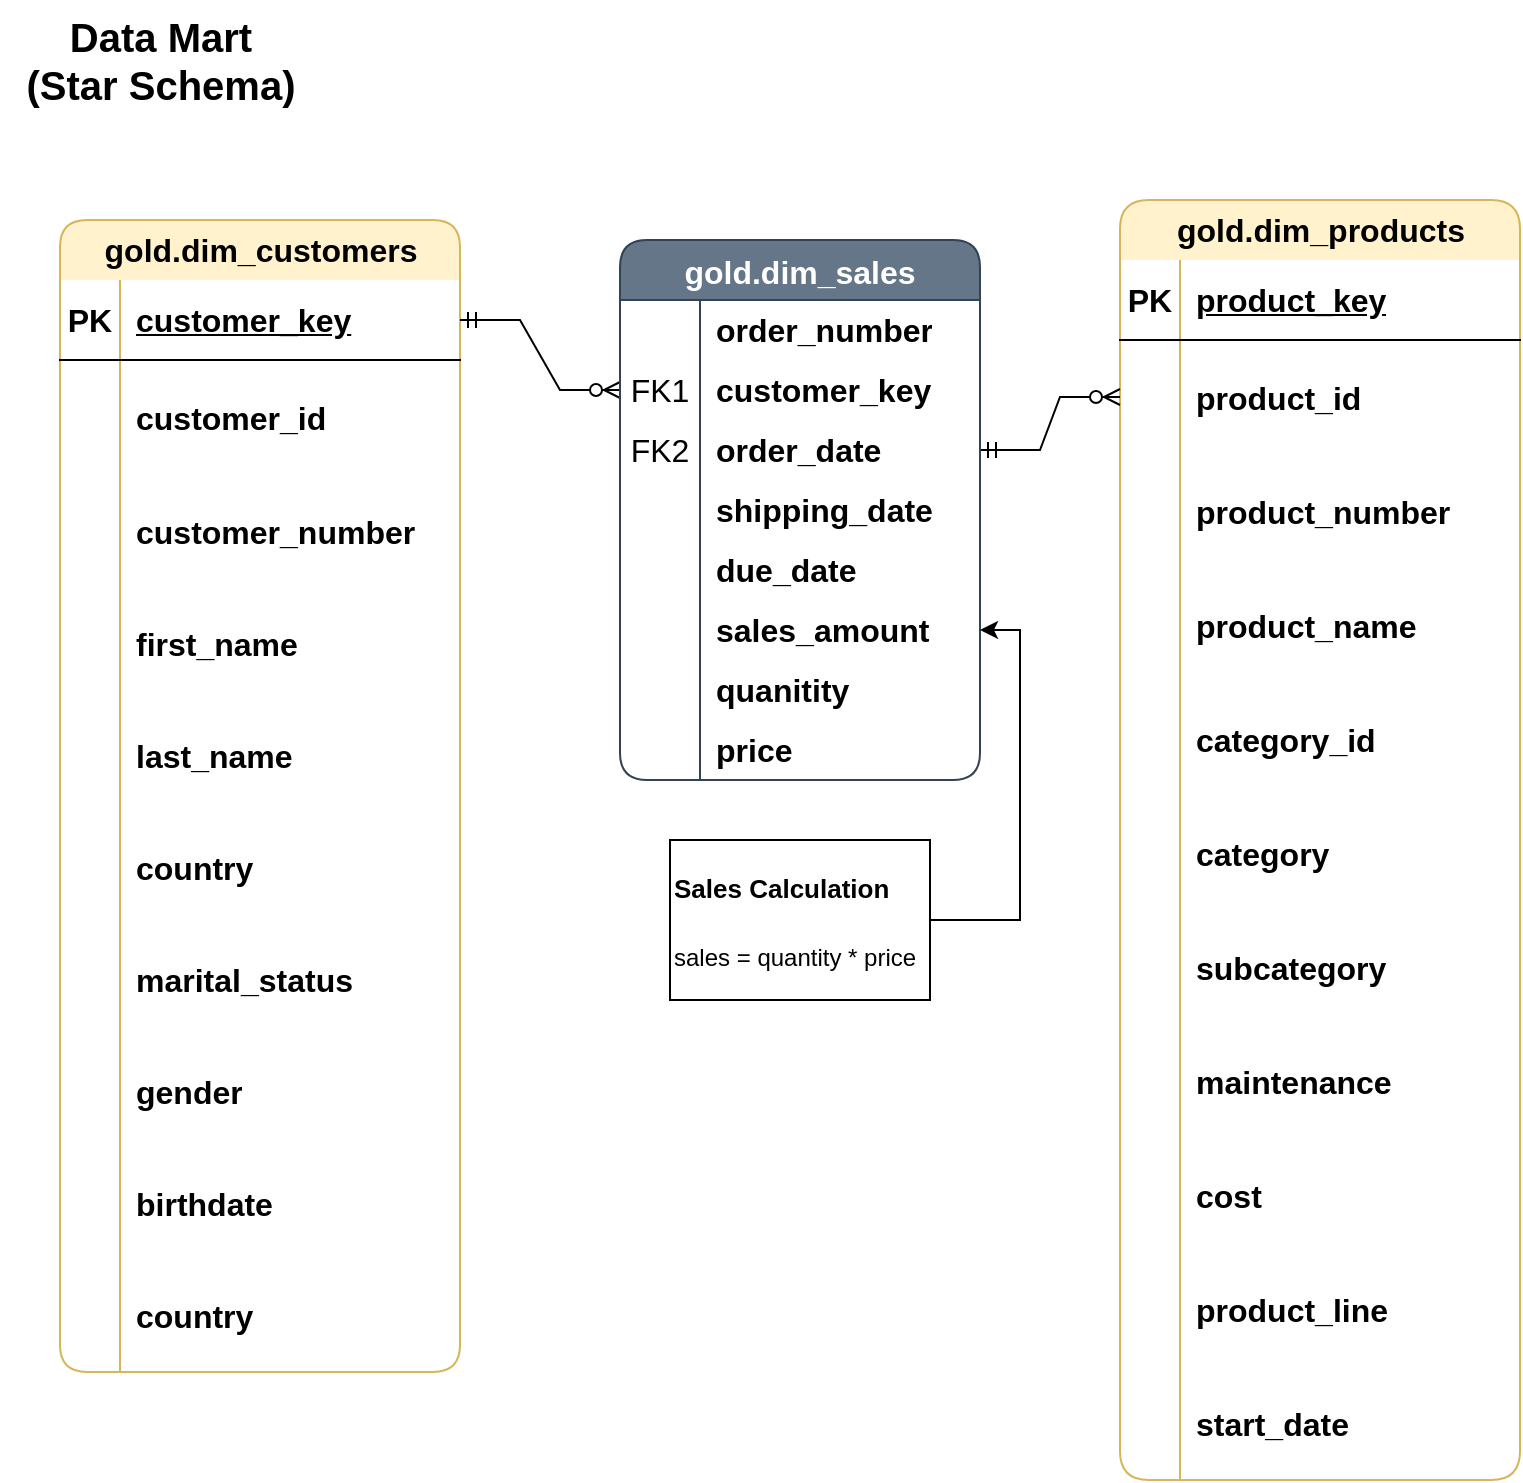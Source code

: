 <mxfile version="27.0.9">
  <diagram name="Page-1" id="cWpbHqfjLMJJOGrjuPAY">
    <mxGraphModel dx="1426" dy="849" grid="1" gridSize="10" guides="1" tooltips="1" connect="1" arrows="1" fold="1" page="1" pageScale="1" pageWidth="850" pageHeight="1100" math="0" shadow="0">
      <root>
        <mxCell id="0" />
        <mxCell id="1" parent="0" />
        <mxCell id="A_T5-0spEJ6hVYVWhzJw-1" value="&lt;font style=&quot;font-size: 20px;&quot;&gt;&lt;b style=&quot;&quot;&gt;Data&amp;nbsp;Mart &lt;br&gt;(Star Schema)&lt;/b&gt;&lt;/font&gt;&lt;div&gt;&lt;font style=&quot;font-size: 16px;&quot;&gt;&lt;b&gt;&lt;br&gt;&lt;/b&gt;&lt;/font&gt;&lt;/div&gt;" style="text;html=1;align=center;verticalAlign=middle;resizable=0;points=[];autosize=1;strokeColor=none;fillColor=none;" vertex="1" parent="1">
          <mxGeometry x="40" y="20" width="160" height="80" as="geometry" />
        </mxCell>
        <mxCell id="A_T5-0spEJ6hVYVWhzJw-3" value="gold.dim_customers" style="shape=table;startSize=30;container=1;collapsible=1;childLayout=tableLayout;fixedRows=1;rowLines=0;fontStyle=1;align=center;resizeLast=1;html=1;fillColor=#fff2cc;strokeColor=#d6b656;rounded=1;fontSize=16;swimlaneFillColor=none;swimlaneLine=0;" vertex="1" parent="1">
          <mxGeometry x="70" y="130" width="200" height="576" as="geometry">
            <mxRectangle x="60" y="140" width="180" height="30" as="alternateBounds" />
          </mxGeometry>
        </mxCell>
        <mxCell id="A_T5-0spEJ6hVYVWhzJw-4" value="" style="shape=tableRow;horizontal=0;startSize=0;swimlaneHead=0;swimlaneBody=0;fillColor=none;collapsible=0;dropTarget=0;points=[[0,0.5],[1,0.5]];portConstraint=eastwest;top=0;left=0;right=0;bottom=1;fontSize=16;" vertex="1" parent="A_T5-0spEJ6hVYVWhzJw-3">
          <mxGeometry y="30" width="200" height="40" as="geometry" />
        </mxCell>
        <mxCell id="A_T5-0spEJ6hVYVWhzJw-5" value="PK" style="shape=partialRectangle;connectable=0;fillColor=none;top=0;left=0;bottom=0;right=0;fontStyle=1;overflow=hidden;whiteSpace=wrap;html=1;fontSize=16;" vertex="1" parent="A_T5-0spEJ6hVYVWhzJw-4">
          <mxGeometry width="30" height="40" as="geometry">
            <mxRectangle width="30" height="40" as="alternateBounds" />
          </mxGeometry>
        </mxCell>
        <mxCell id="A_T5-0spEJ6hVYVWhzJw-6" value="customer_key" style="shape=partialRectangle;connectable=0;fillColor=none;top=0;left=0;bottom=0;right=0;align=left;spacingLeft=6;fontStyle=5;overflow=hidden;whiteSpace=wrap;html=1;fontSize=16;" vertex="1" parent="A_T5-0spEJ6hVYVWhzJw-4">
          <mxGeometry x="30" width="170" height="40" as="geometry">
            <mxRectangle width="170" height="40" as="alternateBounds" />
          </mxGeometry>
        </mxCell>
        <mxCell id="A_T5-0spEJ6hVYVWhzJw-7" value="" style="shape=tableRow;horizontal=0;startSize=0;swimlaneHead=0;swimlaneBody=0;fillColor=none;collapsible=0;dropTarget=0;points=[[0,0.5],[1,0.5]];portConstraint=eastwest;top=0;left=0;right=0;bottom=0;fontSize=16;" vertex="1" parent="A_T5-0spEJ6hVYVWhzJw-3">
          <mxGeometry y="70" width="200" height="57" as="geometry" />
        </mxCell>
        <mxCell id="A_T5-0spEJ6hVYVWhzJw-8" value="" style="shape=partialRectangle;connectable=0;fillColor=none;top=0;left=0;bottom=0;right=0;editable=1;overflow=hidden;whiteSpace=wrap;html=1;fontSize=16;" vertex="1" parent="A_T5-0spEJ6hVYVWhzJw-7">
          <mxGeometry width="30" height="57" as="geometry">
            <mxRectangle width="30" height="57" as="alternateBounds" />
          </mxGeometry>
        </mxCell>
        <mxCell id="A_T5-0spEJ6hVYVWhzJw-9" value="customer_id&lt;span style=&quot;white-space: pre;&quot;&gt;&#x9;&lt;/span&gt;" style="shape=partialRectangle;connectable=0;fillColor=none;top=0;left=0;bottom=0;right=0;align=left;spacingLeft=6;overflow=hidden;whiteSpace=wrap;html=1;fontSize=16;fontStyle=1" vertex="1" parent="A_T5-0spEJ6hVYVWhzJw-7">
          <mxGeometry x="30" width="170" height="57" as="geometry">
            <mxRectangle width="170" height="57" as="alternateBounds" />
          </mxGeometry>
        </mxCell>
        <mxCell id="A_T5-0spEJ6hVYVWhzJw-10" value="" style="shape=tableRow;horizontal=0;startSize=0;swimlaneHead=0;swimlaneBody=0;fillColor=none;collapsible=0;dropTarget=0;points=[[0,0.5],[1,0.5]];portConstraint=eastwest;top=0;left=0;right=0;bottom=0;fontSize=16;" vertex="1" parent="A_T5-0spEJ6hVYVWhzJw-3">
          <mxGeometry y="127" width="200" height="57" as="geometry" />
        </mxCell>
        <mxCell id="A_T5-0spEJ6hVYVWhzJw-11" value="" style="shape=partialRectangle;connectable=0;fillColor=none;top=0;left=0;bottom=0;right=0;editable=1;overflow=hidden;whiteSpace=wrap;html=1;fontSize=16;" vertex="1" parent="A_T5-0spEJ6hVYVWhzJw-10">
          <mxGeometry width="30" height="57" as="geometry">
            <mxRectangle width="30" height="57" as="alternateBounds" />
          </mxGeometry>
        </mxCell>
        <mxCell id="A_T5-0spEJ6hVYVWhzJw-12" value="customer_number" style="shape=partialRectangle;connectable=0;fillColor=none;top=0;left=0;bottom=0;right=0;align=left;spacingLeft=6;overflow=hidden;whiteSpace=wrap;html=1;fontSize=16;fontStyle=1" vertex="1" parent="A_T5-0spEJ6hVYVWhzJw-10">
          <mxGeometry x="30" width="170" height="57" as="geometry">
            <mxRectangle width="170" height="57" as="alternateBounds" />
          </mxGeometry>
        </mxCell>
        <mxCell id="A_T5-0spEJ6hVYVWhzJw-46" value="" style="shape=tableRow;horizontal=0;startSize=0;swimlaneHead=0;swimlaneBody=0;fillColor=none;collapsible=0;dropTarget=0;points=[[0,0.5],[1,0.5]];portConstraint=eastwest;top=0;left=0;right=0;bottom=0;fontSize=16;" vertex="1" parent="A_T5-0spEJ6hVYVWhzJw-3">
          <mxGeometry y="184" width="200" height="56" as="geometry" />
        </mxCell>
        <mxCell id="A_T5-0spEJ6hVYVWhzJw-47" value="" style="shape=partialRectangle;connectable=0;fillColor=none;top=0;left=0;bottom=0;right=0;editable=1;overflow=hidden;whiteSpace=wrap;html=1;fontSize=16;" vertex="1" parent="A_T5-0spEJ6hVYVWhzJw-46">
          <mxGeometry width="30" height="56" as="geometry">
            <mxRectangle width="30" height="56" as="alternateBounds" />
          </mxGeometry>
        </mxCell>
        <mxCell id="A_T5-0spEJ6hVYVWhzJw-48" value="first_name&amp;nbsp;" style="shape=partialRectangle;connectable=0;fillColor=none;top=0;left=0;bottom=0;right=0;align=left;spacingLeft=6;overflow=hidden;whiteSpace=wrap;html=1;fontSize=16;fontStyle=1" vertex="1" parent="A_T5-0spEJ6hVYVWhzJw-46">
          <mxGeometry x="30" width="170" height="56" as="geometry">
            <mxRectangle width="170" height="56" as="alternateBounds" />
          </mxGeometry>
        </mxCell>
        <mxCell id="A_T5-0spEJ6hVYVWhzJw-50" value="" style="shape=tableRow;horizontal=0;startSize=0;swimlaneHead=0;swimlaneBody=0;fillColor=none;collapsible=0;dropTarget=0;points=[[0,0.5],[1,0.5]];portConstraint=eastwest;top=0;left=0;right=0;bottom=0;fontSize=16;" vertex="1" parent="A_T5-0spEJ6hVYVWhzJw-3">
          <mxGeometry y="240" width="200" height="56" as="geometry" />
        </mxCell>
        <mxCell id="A_T5-0spEJ6hVYVWhzJw-51" value="" style="shape=partialRectangle;connectable=0;fillColor=none;top=0;left=0;bottom=0;right=0;editable=1;overflow=hidden;whiteSpace=wrap;html=1;fontSize=16;" vertex="1" parent="A_T5-0spEJ6hVYVWhzJw-50">
          <mxGeometry width="30" height="56" as="geometry">
            <mxRectangle width="30" height="56" as="alternateBounds" />
          </mxGeometry>
        </mxCell>
        <mxCell id="A_T5-0spEJ6hVYVWhzJw-52" value="last_name&lt;span style=&quot;white-space: pre;&quot;&gt;&#x9;&lt;/span&gt;" style="shape=partialRectangle;connectable=0;fillColor=none;top=0;left=0;bottom=0;right=0;align=left;spacingLeft=6;overflow=hidden;whiteSpace=wrap;html=1;fontSize=16;fontStyle=1" vertex="1" parent="A_T5-0spEJ6hVYVWhzJw-50">
          <mxGeometry x="30" width="170" height="56" as="geometry">
            <mxRectangle width="170" height="56" as="alternateBounds" />
          </mxGeometry>
        </mxCell>
        <mxCell id="A_T5-0spEJ6hVYVWhzJw-53" value="" style="shape=tableRow;horizontal=0;startSize=0;swimlaneHead=0;swimlaneBody=0;fillColor=none;collapsible=0;dropTarget=0;points=[[0,0.5],[1,0.5]];portConstraint=eastwest;top=0;left=0;right=0;bottom=0;fontSize=16;" vertex="1" parent="A_T5-0spEJ6hVYVWhzJw-3">
          <mxGeometry y="296" width="200" height="56" as="geometry" />
        </mxCell>
        <mxCell id="A_T5-0spEJ6hVYVWhzJw-54" value="" style="shape=partialRectangle;connectable=0;fillColor=none;top=0;left=0;bottom=0;right=0;editable=1;overflow=hidden;whiteSpace=wrap;html=1;fontSize=16;" vertex="1" parent="A_T5-0spEJ6hVYVWhzJw-53">
          <mxGeometry width="30" height="56" as="geometry">
            <mxRectangle width="30" height="56" as="alternateBounds" />
          </mxGeometry>
        </mxCell>
        <mxCell id="A_T5-0spEJ6hVYVWhzJw-55" value="country" style="shape=partialRectangle;connectable=0;fillColor=none;top=0;left=0;bottom=0;right=0;align=left;spacingLeft=6;overflow=hidden;whiteSpace=wrap;html=1;fontSize=16;fontStyle=1" vertex="1" parent="A_T5-0spEJ6hVYVWhzJw-53">
          <mxGeometry x="30" width="170" height="56" as="geometry">
            <mxRectangle width="170" height="56" as="alternateBounds" />
          </mxGeometry>
        </mxCell>
        <mxCell id="A_T5-0spEJ6hVYVWhzJw-13" value="" style="shape=tableRow;horizontal=0;startSize=0;swimlaneHead=0;swimlaneBody=0;fillColor=none;collapsible=0;dropTarget=0;points=[[0,0.5],[1,0.5]];portConstraint=eastwest;top=0;left=0;right=0;bottom=0;fontSize=16;" vertex="1" parent="A_T5-0spEJ6hVYVWhzJw-3">
          <mxGeometry y="352" width="200" height="56" as="geometry" />
        </mxCell>
        <mxCell id="A_T5-0spEJ6hVYVWhzJw-14" value="" style="shape=partialRectangle;connectable=0;fillColor=none;top=0;left=0;bottom=0;right=0;editable=1;overflow=hidden;whiteSpace=wrap;html=1;fontSize=16;" vertex="1" parent="A_T5-0spEJ6hVYVWhzJw-13">
          <mxGeometry width="30" height="56" as="geometry">
            <mxRectangle width="30" height="56" as="alternateBounds" />
          </mxGeometry>
        </mxCell>
        <mxCell id="A_T5-0spEJ6hVYVWhzJw-15" value="marital_status" style="shape=partialRectangle;connectable=0;fillColor=none;top=0;left=0;bottom=0;right=0;align=left;spacingLeft=6;overflow=hidden;whiteSpace=wrap;html=1;fontSize=16;fontStyle=1" vertex="1" parent="A_T5-0spEJ6hVYVWhzJw-13">
          <mxGeometry x="30" width="170" height="56" as="geometry">
            <mxRectangle width="170" height="56" as="alternateBounds" />
          </mxGeometry>
        </mxCell>
        <mxCell id="A_T5-0spEJ6hVYVWhzJw-56" value="" style="shape=tableRow;horizontal=0;startSize=0;swimlaneHead=0;swimlaneBody=0;fillColor=none;collapsible=0;dropTarget=0;points=[[0,0.5],[1,0.5]];portConstraint=eastwest;top=0;left=0;right=0;bottom=0;fontSize=16;" vertex="1" parent="A_T5-0spEJ6hVYVWhzJw-3">
          <mxGeometry y="408" width="200" height="56" as="geometry" />
        </mxCell>
        <mxCell id="A_T5-0spEJ6hVYVWhzJw-57" value="" style="shape=partialRectangle;connectable=0;fillColor=none;top=0;left=0;bottom=0;right=0;editable=1;overflow=hidden;whiteSpace=wrap;html=1;fontSize=16;" vertex="1" parent="A_T5-0spEJ6hVYVWhzJw-56">
          <mxGeometry width="30" height="56" as="geometry">
            <mxRectangle width="30" height="56" as="alternateBounds" />
          </mxGeometry>
        </mxCell>
        <mxCell id="A_T5-0spEJ6hVYVWhzJw-58" value="gender" style="shape=partialRectangle;connectable=0;fillColor=none;top=0;left=0;bottom=0;right=0;align=left;spacingLeft=6;overflow=hidden;whiteSpace=wrap;html=1;fontSize=16;fontStyle=1" vertex="1" parent="A_T5-0spEJ6hVYVWhzJw-56">
          <mxGeometry x="30" width="170" height="56" as="geometry">
            <mxRectangle width="170" height="56" as="alternateBounds" />
          </mxGeometry>
        </mxCell>
        <mxCell id="A_T5-0spEJ6hVYVWhzJw-59" value="" style="shape=tableRow;horizontal=0;startSize=0;swimlaneHead=0;swimlaneBody=0;fillColor=none;collapsible=0;dropTarget=0;points=[[0,0.5],[1,0.5]];portConstraint=eastwest;top=0;left=0;right=0;bottom=0;fontSize=16;" vertex="1" parent="A_T5-0spEJ6hVYVWhzJw-3">
          <mxGeometry y="464" width="200" height="56" as="geometry" />
        </mxCell>
        <mxCell id="A_T5-0spEJ6hVYVWhzJw-60" value="" style="shape=partialRectangle;connectable=0;fillColor=none;top=0;left=0;bottom=0;right=0;editable=1;overflow=hidden;whiteSpace=wrap;html=1;fontSize=16;" vertex="1" parent="A_T5-0spEJ6hVYVWhzJw-59">
          <mxGeometry width="30" height="56" as="geometry">
            <mxRectangle width="30" height="56" as="alternateBounds" />
          </mxGeometry>
        </mxCell>
        <mxCell id="A_T5-0spEJ6hVYVWhzJw-61" value="birthdate" style="shape=partialRectangle;connectable=0;fillColor=none;top=0;left=0;bottom=0;right=0;align=left;spacingLeft=6;overflow=hidden;whiteSpace=wrap;html=1;fontSize=16;fontStyle=1" vertex="1" parent="A_T5-0spEJ6hVYVWhzJw-59">
          <mxGeometry x="30" width="170" height="56" as="geometry">
            <mxRectangle width="170" height="56" as="alternateBounds" />
          </mxGeometry>
        </mxCell>
        <mxCell id="A_T5-0spEJ6hVYVWhzJw-62" value="" style="shape=tableRow;horizontal=0;startSize=0;swimlaneHead=0;swimlaneBody=0;fillColor=none;collapsible=0;dropTarget=0;points=[[0,0.5],[1,0.5]];portConstraint=eastwest;top=0;left=0;right=0;bottom=0;fontSize=16;" vertex="1" parent="A_T5-0spEJ6hVYVWhzJw-3">
          <mxGeometry y="520" width="200" height="56" as="geometry" />
        </mxCell>
        <mxCell id="A_T5-0spEJ6hVYVWhzJw-63" value="" style="shape=partialRectangle;connectable=0;fillColor=none;top=0;left=0;bottom=0;right=0;editable=1;overflow=hidden;whiteSpace=wrap;html=1;fontSize=16;" vertex="1" parent="A_T5-0spEJ6hVYVWhzJw-62">
          <mxGeometry width="30" height="56" as="geometry">
            <mxRectangle width="30" height="56" as="alternateBounds" />
          </mxGeometry>
        </mxCell>
        <mxCell id="A_T5-0spEJ6hVYVWhzJw-64" value="country" style="shape=partialRectangle;connectable=0;fillColor=none;top=0;left=0;bottom=0;right=0;align=left;spacingLeft=6;overflow=hidden;whiteSpace=wrap;html=1;fontSize=16;fontStyle=1" vertex="1" parent="A_T5-0spEJ6hVYVWhzJw-62">
          <mxGeometry x="30" width="170" height="56" as="geometry">
            <mxRectangle width="170" height="56" as="alternateBounds" />
          </mxGeometry>
        </mxCell>
        <mxCell id="A_T5-0spEJ6hVYVWhzJw-20" value="gold.dim_products" style="shape=table;startSize=30;container=1;collapsible=1;childLayout=tableLayout;fixedRows=1;rowLines=0;fontStyle=1;align=center;resizeLast=1;html=1;fillColor=#fff2cc;strokeColor=#d6b656;rounded=1;fontSize=16;swimlaneFillColor=none;swimlaneLine=0;arcSize=16;" vertex="1" parent="1">
          <mxGeometry x="600" y="120" width="200" height="640" as="geometry">
            <mxRectangle x="60" y="140" width="180" height="30" as="alternateBounds" />
          </mxGeometry>
        </mxCell>
        <mxCell id="A_T5-0spEJ6hVYVWhzJw-21" value="" style="shape=tableRow;horizontal=0;startSize=0;swimlaneHead=0;swimlaneBody=0;fillColor=none;collapsible=0;dropTarget=0;points=[[0,0.5],[1,0.5]];portConstraint=eastwest;top=0;left=0;right=0;bottom=1;fontSize=16;" vertex="1" parent="A_T5-0spEJ6hVYVWhzJw-20">
          <mxGeometry y="30" width="200" height="40" as="geometry" />
        </mxCell>
        <mxCell id="A_T5-0spEJ6hVYVWhzJw-22" value="PK" style="shape=partialRectangle;connectable=0;fillColor=none;top=0;left=0;bottom=0;right=0;fontStyle=1;overflow=hidden;whiteSpace=wrap;html=1;fontSize=16;" vertex="1" parent="A_T5-0spEJ6hVYVWhzJw-21">
          <mxGeometry width="30" height="40" as="geometry">
            <mxRectangle width="30" height="40" as="alternateBounds" />
          </mxGeometry>
        </mxCell>
        <mxCell id="A_T5-0spEJ6hVYVWhzJw-23" value="product_key" style="shape=partialRectangle;connectable=0;fillColor=none;top=0;left=0;bottom=0;right=0;align=left;spacingLeft=6;fontStyle=5;overflow=hidden;whiteSpace=wrap;html=1;fontSize=16;" vertex="1" parent="A_T5-0spEJ6hVYVWhzJw-21">
          <mxGeometry x="30" width="170" height="40" as="geometry">
            <mxRectangle width="170" height="40" as="alternateBounds" />
          </mxGeometry>
        </mxCell>
        <mxCell id="A_T5-0spEJ6hVYVWhzJw-24" value="" style="shape=tableRow;horizontal=0;startSize=0;swimlaneHead=0;swimlaneBody=0;fillColor=none;collapsible=0;dropTarget=0;points=[[0,0.5],[1,0.5]];portConstraint=eastwest;top=0;left=0;right=0;bottom=0;fontSize=16;" vertex="1" parent="A_T5-0spEJ6hVYVWhzJw-20">
          <mxGeometry y="70" width="200" height="57" as="geometry" />
        </mxCell>
        <mxCell id="A_T5-0spEJ6hVYVWhzJw-25" value="" style="shape=partialRectangle;connectable=0;fillColor=none;top=0;left=0;bottom=0;right=0;editable=1;overflow=hidden;whiteSpace=wrap;html=1;fontSize=16;" vertex="1" parent="A_T5-0spEJ6hVYVWhzJw-24">
          <mxGeometry width="30" height="57" as="geometry">
            <mxRectangle width="30" height="57" as="alternateBounds" />
          </mxGeometry>
        </mxCell>
        <mxCell id="A_T5-0spEJ6hVYVWhzJw-26" value="product_id" style="shape=partialRectangle;connectable=0;fillColor=none;top=0;left=0;bottom=0;right=0;align=left;spacingLeft=6;overflow=hidden;whiteSpace=wrap;html=1;fontSize=16;fontStyle=1" vertex="1" parent="A_T5-0spEJ6hVYVWhzJw-24">
          <mxGeometry x="30" width="170" height="57" as="geometry">
            <mxRectangle width="170" height="57" as="alternateBounds" />
          </mxGeometry>
        </mxCell>
        <mxCell id="A_T5-0spEJ6hVYVWhzJw-27" value="" style="shape=tableRow;horizontal=0;startSize=0;swimlaneHead=0;swimlaneBody=0;fillColor=none;collapsible=0;dropTarget=0;points=[[0,0.5],[1,0.5]];portConstraint=eastwest;top=0;left=0;right=0;bottom=0;fontSize=16;" vertex="1" parent="A_T5-0spEJ6hVYVWhzJw-20">
          <mxGeometry y="127" width="200" height="57" as="geometry" />
        </mxCell>
        <mxCell id="A_T5-0spEJ6hVYVWhzJw-28" value="" style="shape=partialRectangle;connectable=0;fillColor=none;top=0;left=0;bottom=0;right=0;editable=1;overflow=hidden;whiteSpace=wrap;html=1;fontSize=16;" vertex="1" parent="A_T5-0spEJ6hVYVWhzJw-27">
          <mxGeometry width="30" height="57" as="geometry">
            <mxRectangle width="30" height="57" as="alternateBounds" />
          </mxGeometry>
        </mxCell>
        <mxCell id="A_T5-0spEJ6hVYVWhzJw-29" value="product_number" style="shape=partialRectangle;connectable=0;fillColor=none;top=0;left=0;bottom=0;right=0;align=left;spacingLeft=6;overflow=hidden;whiteSpace=wrap;html=1;fontSize=16;fontStyle=1" vertex="1" parent="A_T5-0spEJ6hVYVWhzJw-27">
          <mxGeometry x="30" width="170" height="57" as="geometry">
            <mxRectangle width="170" height="57" as="alternateBounds" />
          </mxGeometry>
        </mxCell>
        <mxCell id="A_T5-0spEJ6hVYVWhzJw-109" value="" style="shape=tableRow;horizontal=0;startSize=0;swimlaneHead=0;swimlaneBody=0;fillColor=none;collapsible=0;dropTarget=0;points=[[0,0.5],[1,0.5]];portConstraint=eastwest;top=0;left=0;right=0;bottom=0;fontSize=16;" vertex="1" parent="A_T5-0spEJ6hVYVWhzJw-20">
          <mxGeometry y="184" width="200" height="57" as="geometry" />
        </mxCell>
        <mxCell id="A_T5-0spEJ6hVYVWhzJw-110" value="" style="shape=partialRectangle;connectable=0;fillColor=none;top=0;left=0;bottom=0;right=0;editable=1;overflow=hidden;whiteSpace=wrap;html=1;fontSize=16;" vertex="1" parent="A_T5-0spEJ6hVYVWhzJw-109">
          <mxGeometry width="30" height="57" as="geometry">
            <mxRectangle width="30" height="57" as="alternateBounds" />
          </mxGeometry>
        </mxCell>
        <mxCell id="A_T5-0spEJ6hVYVWhzJw-111" value="product_name" style="shape=partialRectangle;connectable=0;fillColor=none;top=0;left=0;bottom=0;right=0;align=left;spacingLeft=6;overflow=hidden;whiteSpace=wrap;html=1;fontSize=16;fontStyle=1" vertex="1" parent="A_T5-0spEJ6hVYVWhzJw-109">
          <mxGeometry x="30" width="170" height="57" as="geometry">
            <mxRectangle width="170" height="57" as="alternateBounds" />
          </mxGeometry>
        </mxCell>
        <mxCell id="A_T5-0spEJ6hVYVWhzJw-112" value="" style="shape=tableRow;horizontal=0;startSize=0;swimlaneHead=0;swimlaneBody=0;fillColor=none;collapsible=0;dropTarget=0;points=[[0,0.5],[1,0.5]];portConstraint=eastwest;top=0;left=0;right=0;bottom=0;fontSize=16;" vertex="1" parent="A_T5-0spEJ6hVYVWhzJw-20">
          <mxGeometry y="241" width="200" height="57" as="geometry" />
        </mxCell>
        <mxCell id="A_T5-0spEJ6hVYVWhzJw-113" value="" style="shape=partialRectangle;connectable=0;fillColor=none;top=0;left=0;bottom=0;right=0;editable=1;overflow=hidden;whiteSpace=wrap;html=1;fontSize=16;" vertex="1" parent="A_T5-0spEJ6hVYVWhzJw-112">
          <mxGeometry width="30" height="57" as="geometry">
            <mxRectangle width="30" height="57" as="alternateBounds" />
          </mxGeometry>
        </mxCell>
        <mxCell id="A_T5-0spEJ6hVYVWhzJw-114" value="category_id" style="shape=partialRectangle;connectable=0;fillColor=none;top=0;left=0;bottom=0;right=0;align=left;spacingLeft=6;overflow=hidden;whiteSpace=wrap;html=1;fontSize=16;fontStyle=1" vertex="1" parent="A_T5-0spEJ6hVYVWhzJw-112">
          <mxGeometry x="30" width="170" height="57" as="geometry">
            <mxRectangle width="170" height="57" as="alternateBounds" />
          </mxGeometry>
        </mxCell>
        <mxCell id="A_T5-0spEJ6hVYVWhzJw-115" value="" style="shape=tableRow;horizontal=0;startSize=0;swimlaneHead=0;swimlaneBody=0;fillColor=none;collapsible=0;dropTarget=0;points=[[0,0.5],[1,0.5]];portConstraint=eastwest;top=0;left=0;right=0;bottom=0;fontSize=16;" vertex="1" parent="A_T5-0spEJ6hVYVWhzJw-20">
          <mxGeometry y="298" width="200" height="57" as="geometry" />
        </mxCell>
        <mxCell id="A_T5-0spEJ6hVYVWhzJw-116" value="" style="shape=partialRectangle;connectable=0;fillColor=none;top=0;left=0;bottom=0;right=0;editable=1;overflow=hidden;whiteSpace=wrap;html=1;fontSize=16;" vertex="1" parent="A_T5-0spEJ6hVYVWhzJw-115">
          <mxGeometry width="30" height="57" as="geometry">
            <mxRectangle width="30" height="57" as="alternateBounds" />
          </mxGeometry>
        </mxCell>
        <mxCell id="A_T5-0spEJ6hVYVWhzJw-117" value="category" style="shape=partialRectangle;connectable=0;fillColor=none;top=0;left=0;bottom=0;right=0;align=left;spacingLeft=6;overflow=hidden;whiteSpace=wrap;html=1;fontSize=16;fontStyle=1" vertex="1" parent="A_T5-0spEJ6hVYVWhzJw-115">
          <mxGeometry x="30" width="170" height="57" as="geometry">
            <mxRectangle width="170" height="57" as="alternateBounds" />
          </mxGeometry>
        </mxCell>
        <mxCell id="A_T5-0spEJ6hVYVWhzJw-118" value="" style="shape=tableRow;horizontal=0;startSize=0;swimlaneHead=0;swimlaneBody=0;fillColor=none;collapsible=0;dropTarget=0;points=[[0,0.5],[1,0.5]];portConstraint=eastwest;top=0;left=0;right=0;bottom=0;fontSize=16;" vertex="1" parent="A_T5-0spEJ6hVYVWhzJw-20">
          <mxGeometry y="355" width="200" height="57" as="geometry" />
        </mxCell>
        <mxCell id="A_T5-0spEJ6hVYVWhzJw-119" value="" style="shape=partialRectangle;connectable=0;fillColor=none;top=0;left=0;bottom=0;right=0;editable=1;overflow=hidden;whiteSpace=wrap;html=1;fontSize=16;" vertex="1" parent="A_T5-0spEJ6hVYVWhzJw-118">
          <mxGeometry width="30" height="57" as="geometry">
            <mxRectangle width="30" height="57" as="alternateBounds" />
          </mxGeometry>
        </mxCell>
        <mxCell id="A_T5-0spEJ6hVYVWhzJw-120" value="subcategory" style="shape=partialRectangle;connectable=0;fillColor=none;top=0;left=0;bottom=0;right=0;align=left;spacingLeft=6;overflow=hidden;whiteSpace=wrap;html=1;fontSize=16;fontStyle=1" vertex="1" parent="A_T5-0spEJ6hVYVWhzJw-118">
          <mxGeometry x="30" width="170" height="57" as="geometry">
            <mxRectangle width="170" height="57" as="alternateBounds" />
          </mxGeometry>
        </mxCell>
        <mxCell id="A_T5-0spEJ6hVYVWhzJw-121" value="" style="shape=tableRow;horizontal=0;startSize=0;swimlaneHead=0;swimlaneBody=0;fillColor=none;collapsible=0;dropTarget=0;points=[[0,0.5],[1,0.5]];portConstraint=eastwest;top=0;left=0;right=0;bottom=0;fontSize=16;" vertex="1" parent="A_T5-0spEJ6hVYVWhzJw-20">
          <mxGeometry y="412" width="200" height="57" as="geometry" />
        </mxCell>
        <mxCell id="A_T5-0spEJ6hVYVWhzJw-122" value="" style="shape=partialRectangle;connectable=0;fillColor=none;top=0;left=0;bottom=0;right=0;editable=1;overflow=hidden;whiteSpace=wrap;html=1;fontSize=16;" vertex="1" parent="A_T5-0spEJ6hVYVWhzJw-121">
          <mxGeometry width="30" height="57" as="geometry">
            <mxRectangle width="30" height="57" as="alternateBounds" />
          </mxGeometry>
        </mxCell>
        <mxCell id="A_T5-0spEJ6hVYVWhzJw-123" value="maintenance" style="shape=partialRectangle;connectable=0;fillColor=none;top=0;left=0;bottom=0;right=0;align=left;spacingLeft=6;overflow=hidden;whiteSpace=wrap;html=1;fontSize=16;fontStyle=1" vertex="1" parent="A_T5-0spEJ6hVYVWhzJw-121">
          <mxGeometry x="30" width="170" height="57" as="geometry">
            <mxRectangle width="170" height="57" as="alternateBounds" />
          </mxGeometry>
        </mxCell>
        <mxCell id="A_T5-0spEJ6hVYVWhzJw-124" value="" style="shape=tableRow;horizontal=0;startSize=0;swimlaneHead=0;swimlaneBody=0;fillColor=none;collapsible=0;dropTarget=0;points=[[0,0.5],[1,0.5]];portConstraint=eastwest;top=0;left=0;right=0;bottom=0;fontSize=16;" vertex="1" parent="A_T5-0spEJ6hVYVWhzJw-20">
          <mxGeometry y="469" width="200" height="57" as="geometry" />
        </mxCell>
        <mxCell id="A_T5-0spEJ6hVYVWhzJw-125" value="" style="shape=partialRectangle;connectable=0;fillColor=none;top=0;left=0;bottom=0;right=0;editable=1;overflow=hidden;whiteSpace=wrap;html=1;fontSize=16;" vertex="1" parent="A_T5-0spEJ6hVYVWhzJw-124">
          <mxGeometry width="30" height="57" as="geometry">
            <mxRectangle width="30" height="57" as="alternateBounds" />
          </mxGeometry>
        </mxCell>
        <mxCell id="A_T5-0spEJ6hVYVWhzJw-126" value="cost" style="shape=partialRectangle;connectable=0;fillColor=none;top=0;left=0;bottom=0;right=0;align=left;spacingLeft=6;overflow=hidden;whiteSpace=wrap;html=1;fontSize=16;fontStyle=1" vertex="1" parent="A_T5-0spEJ6hVYVWhzJw-124">
          <mxGeometry x="30" width="170" height="57" as="geometry">
            <mxRectangle width="170" height="57" as="alternateBounds" />
          </mxGeometry>
        </mxCell>
        <mxCell id="A_T5-0spEJ6hVYVWhzJw-127" value="" style="shape=tableRow;horizontal=0;startSize=0;swimlaneHead=0;swimlaneBody=0;fillColor=none;collapsible=0;dropTarget=0;points=[[0,0.5],[1,0.5]];portConstraint=eastwest;top=0;left=0;right=0;bottom=0;fontSize=16;" vertex="1" parent="A_T5-0spEJ6hVYVWhzJw-20">
          <mxGeometry y="526" width="200" height="57" as="geometry" />
        </mxCell>
        <mxCell id="A_T5-0spEJ6hVYVWhzJw-128" value="" style="shape=partialRectangle;connectable=0;fillColor=none;top=0;left=0;bottom=0;right=0;editable=1;overflow=hidden;whiteSpace=wrap;html=1;fontSize=16;" vertex="1" parent="A_T5-0spEJ6hVYVWhzJw-127">
          <mxGeometry width="30" height="57" as="geometry">
            <mxRectangle width="30" height="57" as="alternateBounds" />
          </mxGeometry>
        </mxCell>
        <mxCell id="A_T5-0spEJ6hVYVWhzJw-129" value="product_line" style="shape=partialRectangle;connectable=0;fillColor=none;top=0;left=0;bottom=0;right=0;align=left;spacingLeft=6;overflow=hidden;whiteSpace=wrap;html=1;fontSize=16;fontStyle=1" vertex="1" parent="A_T5-0spEJ6hVYVWhzJw-127">
          <mxGeometry x="30" width="170" height="57" as="geometry">
            <mxRectangle width="170" height="57" as="alternateBounds" />
          </mxGeometry>
        </mxCell>
        <mxCell id="A_T5-0spEJ6hVYVWhzJw-30" value="" style="shape=tableRow;horizontal=0;startSize=0;swimlaneHead=0;swimlaneBody=0;fillColor=none;collapsible=0;dropTarget=0;points=[[0,0.5],[1,0.5]];portConstraint=eastwest;top=0;left=0;right=0;bottom=0;fontSize=16;" vertex="1" parent="A_T5-0spEJ6hVYVWhzJw-20">
          <mxGeometry y="583" width="200" height="57" as="geometry" />
        </mxCell>
        <mxCell id="A_T5-0spEJ6hVYVWhzJw-31" value="" style="shape=partialRectangle;connectable=0;fillColor=none;top=0;left=0;bottom=0;right=0;editable=1;overflow=hidden;whiteSpace=wrap;html=1;fontSize=16;" vertex="1" parent="A_T5-0spEJ6hVYVWhzJw-30">
          <mxGeometry width="30" height="57" as="geometry">
            <mxRectangle width="30" height="57" as="alternateBounds" />
          </mxGeometry>
        </mxCell>
        <mxCell id="A_T5-0spEJ6hVYVWhzJw-32" value="start_date" style="shape=partialRectangle;connectable=0;fillColor=none;top=0;left=0;bottom=0;right=0;align=left;spacingLeft=6;overflow=hidden;whiteSpace=wrap;html=1;fontSize=16;fontStyle=1" vertex="1" parent="A_T5-0spEJ6hVYVWhzJw-30">
          <mxGeometry x="30" width="170" height="57" as="geometry">
            <mxRectangle width="170" height="57" as="alternateBounds" />
          </mxGeometry>
        </mxCell>
        <mxCell id="A_T5-0spEJ6hVYVWhzJw-146" value="" style="edgeStyle=entityRelationEdgeStyle;fontSize=12;html=1;endArrow=ERzeroToMany;startArrow=ERmandOne;rounded=0;exitX=1;exitY=0.5;exitDx=0;exitDy=0;" edge="1" parent="1" source="A_T5-0spEJ6hVYVWhzJw-4" target="A_T5-0spEJ6hVYVWhzJw-152">
          <mxGeometry width="100" height="100" relative="1" as="geometry">
            <mxPoint x="380" y="470" as="sourcePoint" />
            <mxPoint x="430" y="265.5" as="targetPoint" />
            <Array as="points">
              <mxPoint x="280" y="240" />
              <mxPoint x="370" y="330" />
            </Array>
          </mxGeometry>
        </mxCell>
        <mxCell id="A_T5-0spEJ6hVYVWhzJw-147" value="" style="edgeStyle=entityRelationEdgeStyle;fontSize=12;html=1;endArrow=ERzeroToMany;startArrow=ERmandOne;rounded=0;exitX=1;exitY=0.5;exitDx=0;exitDy=0;entryX=0;entryY=0.5;entryDx=0;entryDy=0;" edge="1" parent="1" source="A_T5-0spEJ6hVYVWhzJw-187" target="A_T5-0spEJ6hVYVWhzJw-24">
          <mxGeometry width="100" height="100" relative="1" as="geometry">
            <mxPoint x="540" y="330" as="sourcePoint" />
            <mxPoint x="640" y="230" as="targetPoint" />
          </mxGeometry>
        </mxCell>
        <mxCell id="A_T5-0spEJ6hVYVWhzJw-148" value="gold.dim_sales" style="shape=table;startSize=30;container=1;collapsible=0;childLayout=tableLayout;fixedRows=1;rowLines=0;fontStyle=1;strokeColor=#314354;fontSize=16;fillColor=#647687;fontColor=#ffffff;rounded=1;" vertex="1" parent="1">
          <mxGeometry x="350" y="140" width="180" height="270" as="geometry" />
        </mxCell>
        <mxCell id="A_T5-0spEJ6hVYVWhzJw-149" value="" style="shape=tableRow;horizontal=0;startSize=0;swimlaneHead=0;swimlaneBody=0;top=0;left=0;bottom=0;right=0;collapsible=0;dropTarget=0;fillColor=none;points=[[0,0.5],[1,0.5]];portConstraint=eastwest;strokeColor=inherit;fontSize=16;" vertex="1" parent="A_T5-0spEJ6hVYVWhzJw-148">
          <mxGeometry y="30" width="180" height="30" as="geometry" />
        </mxCell>
        <mxCell id="A_T5-0spEJ6hVYVWhzJw-150" value="" style="shape=partialRectangle;html=1;whiteSpace=wrap;connectable=0;fillColor=none;top=0;left=0;bottom=0;right=0;overflow=hidden;pointerEvents=1;strokeColor=inherit;fontSize=16;" vertex="1" parent="A_T5-0spEJ6hVYVWhzJw-149">
          <mxGeometry width="40" height="30" as="geometry">
            <mxRectangle width="40" height="30" as="alternateBounds" />
          </mxGeometry>
        </mxCell>
        <mxCell id="A_T5-0spEJ6hVYVWhzJw-151" value="order_number" style="shape=partialRectangle;html=1;whiteSpace=wrap;connectable=0;fillColor=none;top=0;left=0;bottom=0;right=0;align=left;spacingLeft=6;overflow=hidden;strokeColor=inherit;fontSize=16;fontStyle=1" vertex="1" parent="A_T5-0spEJ6hVYVWhzJw-149">
          <mxGeometry x="40" width="140" height="30" as="geometry">
            <mxRectangle width="140" height="30" as="alternateBounds" />
          </mxGeometry>
        </mxCell>
        <mxCell id="A_T5-0spEJ6hVYVWhzJw-152" value="" style="shape=tableRow;horizontal=0;startSize=0;swimlaneHead=0;swimlaneBody=0;top=0;left=0;bottom=0;right=0;collapsible=0;dropTarget=0;fillColor=none;points=[[0,0.5],[1,0.5]];portConstraint=eastwest;strokeColor=inherit;fontSize=16;" vertex="1" parent="A_T5-0spEJ6hVYVWhzJw-148">
          <mxGeometry y="60" width="180" height="30" as="geometry" />
        </mxCell>
        <mxCell id="A_T5-0spEJ6hVYVWhzJw-153" value="FK1" style="shape=partialRectangle;html=1;whiteSpace=wrap;connectable=0;fillColor=none;top=0;left=0;bottom=0;right=0;overflow=hidden;strokeColor=inherit;fontSize=16;" vertex="1" parent="A_T5-0spEJ6hVYVWhzJw-152">
          <mxGeometry width="40" height="30" as="geometry">
            <mxRectangle width="40" height="30" as="alternateBounds" />
          </mxGeometry>
        </mxCell>
        <mxCell id="A_T5-0spEJ6hVYVWhzJw-154" value="customer_key" style="shape=partialRectangle;html=1;whiteSpace=wrap;connectable=0;fillColor=none;top=0;left=0;bottom=0;right=0;align=left;spacingLeft=6;overflow=hidden;strokeColor=inherit;fontSize=16;fontStyle=1" vertex="1" parent="A_T5-0spEJ6hVYVWhzJw-152">
          <mxGeometry x="40" width="140" height="30" as="geometry">
            <mxRectangle width="140" height="30" as="alternateBounds" />
          </mxGeometry>
        </mxCell>
        <mxCell id="A_T5-0spEJ6hVYVWhzJw-187" value="" style="shape=tableRow;horizontal=0;startSize=0;swimlaneHead=0;swimlaneBody=0;top=0;left=0;bottom=0;right=0;collapsible=0;dropTarget=0;fillColor=none;points=[[0,0.5],[1,0.5]];portConstraint=eastwest;strokeColor=inherit;fontSize=16;" vertex="1" parent="A_T5-0spEJ6hVYVWhzJw-148">
          <mxGeometry y="90" width="180" height="30" as="geometry" />
        </mxCell>
        <mxCell id="A_T5-0spEJ6hVYVWhzJw-188" value="FK2" style="shape=partialRectangle;html=1;whiteSpace=wrap;connectable=0;fillColor=none;top=0;left=0;bottom=0;right=0;overflow=hidden;strokeColor=inherit;fontSize=16;" vertex="1" parent="A_T5-0spEJ6hVYVWhzJw-187">
          <mxGeometry width="40" height="30" as="geometry">
            <mxRectangle width="40" height="30" as="alternateBounds" />
          </mxGeometry>
        </mxCell>
        <mxCell id="A_T5-0spEJ6hVYVWhzJw-189" value="order_date" style="shape=partialRectangle;html=1;whiteSpace=wrap;connectable=0;fillColor=none;top=0;left=0;bottom=0;right=0;align=left;spacingLeft=6;overflow=hidden;strokeColor=inherit;fontSize=16;fontStyle=1" vertex="1" parent="A_T5-0spEJ6hVYVWhzJw-187">
          <mxGeometry x="40" width="140" height="30" as="geometry">
            <mxRectangle width="140" height="30" as="alternateBounds" />
          </mxGeometry>
        </mxCell>
        <mxCell id="A_T5-0spEJ6hVYVWhzJw-190" value="" style="shape=tableRow;horizontal=0;startSize=0;swimlaneHead=0;swimlaneBody=0;top=0;left=0;bottom=0;right=0;collapsible=0;dropTarget=0;fillColor=none;points=[[0,0.5],[1,0.5]];portConstraint=eastwest;strokeColor=inherit;fontSize=16;" vertex="1" parent="A_T5-0spEJ6hVYVWhzJw-148">
          <mxGeometry y="120" width="180" height="30" as="geometry" />
        </mxCell>
        <mxCell id="A_T5-0spEJ6hVYVWhzJw-191" value="" style="shape=partialRectangle;html=1;whiteSpace=wrap;connectable=0;fillColor=none;top=0;left=0;bottom=0;right=0;overflow=hidden;strokeColor=inherit;fontSize=16;" vertex="1" parent="A_T5-0spEJ6hVYVWhzJw-190">
          <mxGeometry width="40" height="30" as="geometry">
            <mxRectangle width="40" height="30" as="alternateBounds" />
          </mxGeometry>
        </mxCell>
        <mxCell id="A_T5-0spEJ6hVYVWhzJw-192" value="shipping_date" style="shape=partialRectangle;html=1;whiteSpace=wrap;connectable=0;fillColor=none;top=0;left=0;bottom=0;right=0;align=left;spacingLeft=6;overflow=hidden;strokeColor=inherit;fontSize=16;fontStyle=1" vertex="1" parent="A_T5-0spEJ6hVYVWhzJw-190">
          <mxGeometry x="40" width="140" height="30" as="geometry">
            <mxRectangle width="140" height="30" as="alternateBounds" />
          </mxGeometry>
        </mxCell>
        <mxCell id="A_T5-0spEJ6hVYVWhzJw-196" value="" style="shape=tableRow;horizontal=0;startSize=0;swimlaneHead=0;swimlaneBody=0;top=0;left=0;bottom=0;right=0;collapsible=0;dropTarget=0;fillColor=none;points=[[0,0.5],[1,0.5]];portConstraint=eastwest;strokeColor=inherit;fontSize=16;" vertex="1" parent="A_T5-0spEJ6hVYVWhzJw-148">
          <mxGeometry y="150" width="180" height="30" as="geometry" />
        </mxCell>
        <mxCell id="A_T5-0spEJ6hVYVWhzJw-197" value="" style="shape=partialRectangle;html=1;whiteSpace=wrap;connectable=0;fillColor=none;top=0;left=0;bottom=0;right=0;overflow=hidden;strokeColor=inherit;fontSize=16;" vertex="1" parent="A_T5-0spEJ6hVYVWhzJw-196">
          <mxGeometry width="40" height="30" as="geometry">
            <mxRectangle width="40" height="30" as="alternateBounds" />
          </mxGeometry>
        </mxCell>
        <mxCell id="A_T5-0spEJ6hVYVWhzJw-198" value="due_date" style="shape=partialRectangle;html=1;whiteSpace=wrap;connectable=0;fillColor=none;top=0;left=0;bottom=0;right=0;align=left;spacingLeft=6;overflow=hidden;strokeColor=inherit;fontSize=16;fontStyle=1" vertex="1" parent="A_T5-0spEJ6hVYVWhzJw-196">
          <mxGeometry x="40" width="140" height="30" as="geometry">
            <mxRectangle width="140" height="30" as="alternateBounds" />
          </mxGeometry>
        </mxCell>
        <mxCell id="A_T5-0spEJ6hVYVWhzJw-155" value="" style="shape=tableRow;horizontal=0;startSize=0;swimlaneHead=0;swimlaneBody=0;top=0;left=0;bottom=0;right=0;collapsible=0;dropTarget=0;fillColor=none;points=[[0,0.5],[1,0.5]];portConstraint=eastwest;strokeColor=inherit;fontSize=16;" vertex="1" parent="A_T5-0spEJ6hVYVWhzJw-148">
          <mxGeometry y="180" width="180" height="30" as="geometry" />
        </mxCell>
        <mxCell id="A_T5-0spEJ6hVYVWhzJw-156" value="" style="shape=partialRectangle;html=1;whiteSpace=wrap;connectable=0;fillColor=none;top=0;left=0;bottom=0;right=0;overflow=hidden;strokeColor=inherit;fontSize=16;" vertex="1" parent="A_T5-0spEJ6hVYVWhzJw-155">
          <mxGeometry width="40" height="30" as="geometry">
            <mxRectangle width="40" height="30" as="alternateBounds" />
          </mxGeometry>
        </mxCell>
        <mxCell id="A_T5-0spEJ6hVYVWhzJw-157" value="sales_amount" style="shape=partialRectangle;html=1;whiteSpace=wrap;connectable=0;fillColor=none;top=0;left=0;bottom=0;right=0;align=left;spacingLeft=6;overflow=hidden;strokeColor=inherit;fontSize=16;fontStyle=1" vertex="1" parent="A_T5-0spEJ6hVYVWhzJw-155">
          <mxGeometry x="40" width="140" height="30" as="geometry">
            <mxRectangle width="140" height="30" as="alternateBounds" />
          </mxGeometry>
        </mxCell>
        <mxCell id="A_T5-0spEJ6hVYVWhzJw-199" value="" style="shape=tableRow;horizontal=0;startSize=0;swimlaneHead=0;swimlaneBody=0;top=0;left=0;bottom=0;right=0;collapsible=0;dropTarget=0;fillColor=none;points=[[0,0.5],[1,0.5]];portConstraint=eastwest;strokeColor=inherit;fontSize=16;" vertex="1" parent="A_T5-0spEJ6hVYVWhzJw-148">
          <mxGeometry y="210" width="180" height="30" as="geometry" />
        </mxCell>
        <mxCell id="A_T5-0spEJ6hVYVWhzJw-200" value="" style="shape=partialRectangle;html=1;whiteSpace=wrap;connectable=0;fillColor=none;top=0;left=0;bottom=0;right=0;overflow=hidden;strokeColor=inherit;fontSize=16;" vertex="1" parent="A_T5-0spEJ6hVYVWhzJw-199">
          <mxGeometry width="40" height="30" as="geometry">
            <mxRectangle width="40" height="30" as="alternateBounds" />
          </mxGeometry>
        </mxCell>
        <mxCell id="A_T5-0spEJ6hVYVWhzJw-201" value="quanitity" style="shape=partialRectangle;html=1;whiteSpace=wrap;connectable=0;fillColor=none;top=0;left=0;bottom=0;right=0;align=left;spacingLeft=6;overflow=hidden;strokeColor=inherit;fontSize=16;fontStyle=1" vertex="1" parent="A_T5-0spEJ6hVYVWhzJw-199">
          <mxGeometry x="40" width="140" height="30" as="geometry">
            <mxRectangle width="140" height="30" as="alternateBounds" />
          </mxGeometry>
        </mxCell>
        <mxCell id="A_T5-0spEJ6hVYVWhzJw-202" value="" style="shape=tableRow;horizontal=0;startSize=0;swimlaneHead=0;swimlaneBody=0;top=0;left=0;bottom=0;right=0;collapsible=0;dropTarget=0;fillColor=none;points=[[0,0.5],[1,0.5]];portConstraint=eastwest;strokeColor=inherit;fontSize=16;" vertex="1" parent="A_T5-0spEJ6hVYVWhzJw-148">
          <mxGeometry y="240" width="180" height="30" as="geometry" />
        </mxCell>
        <mxCell id="A_T5-0spEJ6hVYVWhzJw-203" value="" style="shape=partialRectangle;html=1;whiteSpace=wrap;connectable=0;fillColor=none;top=0;left=0;bottom=0;right=0;overflow=hidden;strokeColor=inherit;fontSize=16;" vertex="1" parent="A_T5-0spEJ6hVYVWhzJw-202">
          <mxGeometry width="40" height="30" as="geometry">
            <mxRectangle width="40" height="30" as="alternateBounds" />
          </mxGeometry>
        </mxCell>
        <mxCell id="A_T5-0spEJ6hVYVWhzJw-204" value="price" style="shape=partialRectangle;html=1;whiteSpace=wrap;connectable=0;fillColor=none;top=0;left=0;bottom=0;right=0;align=left;spacingLeft=6;overflow=hidden;strokeColor=inherit;fontSize=16;fontStyle=1" vertex="1" parent="A_T5-0spEJ6hVYVWhzJw-202">
          <mxGeometry x="40" width="140" height="30" as="geometry">
            <mxRectangle width="140" height="30" as="alternateBounds" />
          </mxGeometry>
        </mxCell>
        <mxCell id="A_T5-0spEJ6hVYVWhzJw-207" style="edgeStyle=orthogonalEdgeStyle;rounded=0;orthogonalLoop=1;jettySize=auto;html=1;" edge="1" parent="1" source="A_T5-0spEJ6hVYVWhzJw-206" target="A_T5-0spEJ6hVYVWhzJw-155">
          <mxGeometry relative="1" as="geometry">
            <Array as="points">
              <mxPoint x="440" y="480" />
              <mxPoint x="550" y="480" />
              <mxPoint x="550" y="335" />
            </Array>
          </mxGeometry>
        </mxCell>
        <mxCell id="A_T5-0spEJ6hVYVWhzJw-206" value="&lt;h1 style=&quot;margin-top: 0px;&quot;&gt;&lt;font style=&quot;font-size: 13px;&quot;&gt;Sales Calculation&lt;/font&gt;&lt;/h1&gt;&lt;div&gt;sales = quantity * price&lt;/div&gt;&lt;div&gt;&lt;br&gt;&lt;/div&gt;" style="text;html=1;whiteSpace=wrap;overflow=hidden;rounded=0;strokeColor=default;" vertex="1" parent="1">
          <mxGeometry x="375" y="440" width="130" height="80" as="geometry" />
        </mxCell>
      </root>
    </mxGraphModel>
  </diagram>
</mxfile>
